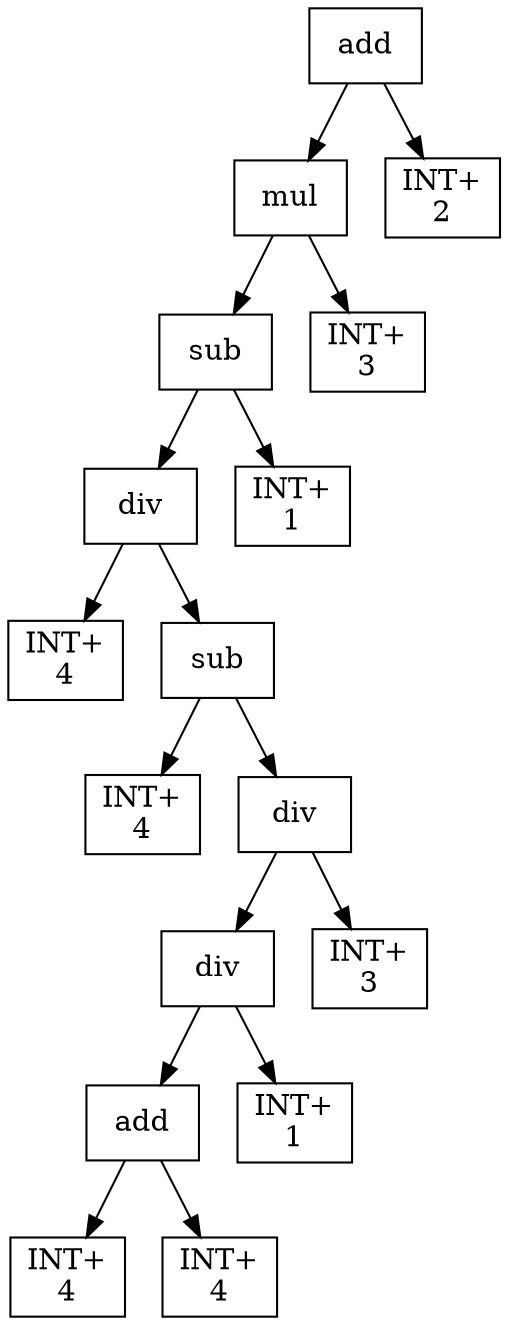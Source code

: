 digraph expr {
  node [shape=box];
  n1 [label="add"];
  n2 [label="mul"];
  n3 [label="sub"];
  n4 [label="div"];
  n5 [label="INT+\n4"];
  n6 [label="sub"];
  n7 [label="INT+\n4"];
  n8 [label="div"];
  n9 [label="div"];
  n10 [label="add"];
  n11 [label="INT+\n4"];
  n12 [label="INT+\n4"];
  n10 -> n11;
  n10 -> n12;
  n13 [label="INT+\n1"];
  n9 -> n10;
  n9 -> n13;
  n14 [label="INT+\n3"];
  n8 -> n9;
  n8 -> n14;
  n6 -> n7;
  n6 -> n8;
  n4 -> n5;
  n4 -> n6;
  n15 [label="INT+\n1"];
  n3 -> n4;
  n3 -> n15;
  n16 [label="INT+\n3"];
  n2 -> n3;
  n2 -> n16;
  n17 [label="INT+\n2"];
  n1 -> n2;
  n1 -> n17;
}